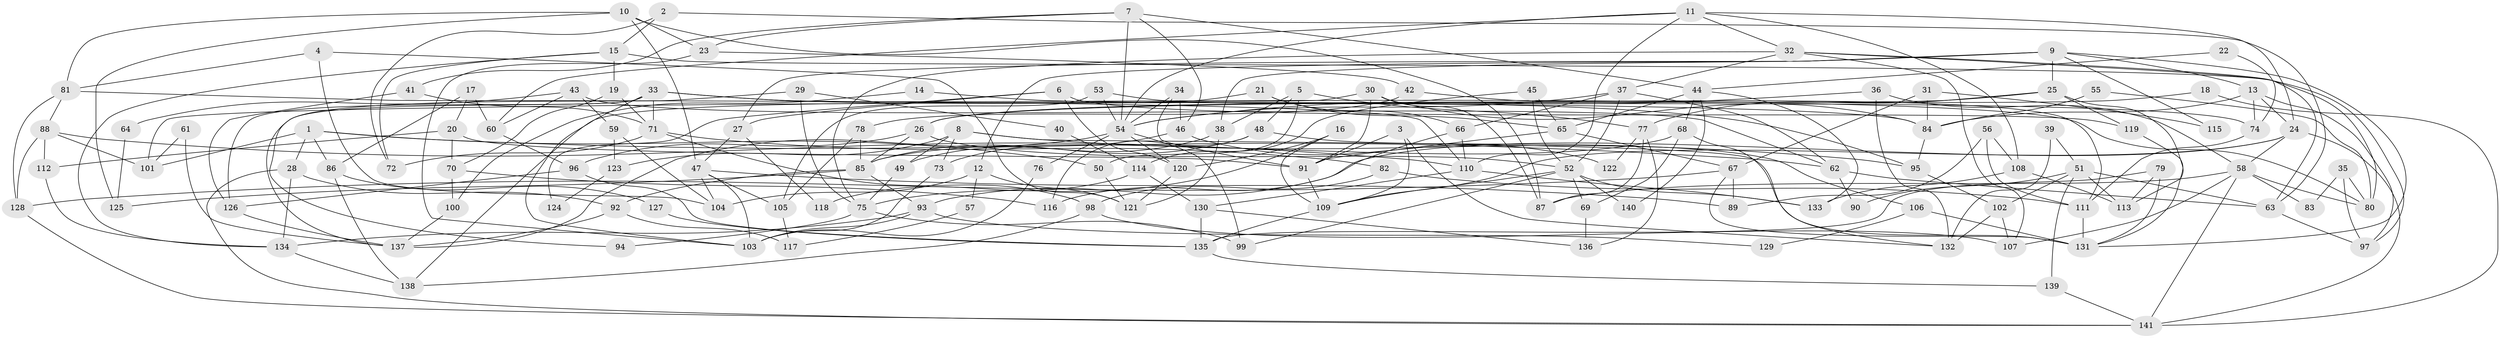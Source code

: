 // coarse degree distribution, {4: 0.2261904761904762, 2: 0.14285714285714285, 6: 0.047619047619047616, 3: 0.20238095238095238, 5: 0.21428571428571427, 10: 0.03571428571428571, 8: 0.047619047619047616, 9: 0.023809523809523808, 11: 0.023809523809523808, 12: 0.011904761904761904, 14: 0.011904761904761904, 7: 0.011904761904761904}
// Generated by graph-tools (version 1.1) at 2025/53/03/04/25 21:53:34]
// undirected, 141 vertices, 282 edges
graph export_dot {
graph [start="1"]
  node [color=gray90,style=filled];
  1;
  2;
  3;
  4;
  5;
  6;
  7;
  8;
  9;
  10;
  11;
  12;
  13;
  14;
  15;
  16;
  17;
  18;
  19;
  20;
  21;
  22;
  23;
  24;
  25;
  26;
  27;
  28;
  29;
  30;
  31;
  32;
  33;
  34;
  35;
  36;
  37;
  38;
  39;
  40;
  41;
  42;
  43;
  44;
  45;
  46;
  47;
  48;
  49;
  50;
  51;
  52;
  53;
  54;
  55;
  56;
  57;
  58;
  59;
  60;
  61;
  62;
  63;
  64;
  65;
  66;
  67;
  68;
  69;
  70;
  71;
  72;
  73;
  74;
  75;
  76;
  77;
  78;
  79;
  80;
  81;
  82;
  83;
  84;
  85;
  86;
  87;
  88;
  89;
  90;
  91;
  92;
  93;
  94;
  95;
  96;
  97;
  98;
  99;
  100;
  101;
  102;
  103;
  104;
  105;
  106;
  107;
  108;
  109;
  110;
  111;
  112;
  113;
  114;
  115;
  116;
  117;
  118;
  119;
  120;
  121;
  122;
  123;
  124;
  125;
  126;
  127;
  128;
  129;
  130;
  131;
  132;
  133;
  134;
  135;
  136;
  137;
  138;
  139;
  140;
  141;
  1 -- 86;
  1 -- 62;
  1 -- 28;
  1 -- 50;
  1 -- 101;
  2 -- 63;
  2 -- 15;
  2 -- 72;
  3 -- 109;
  3 -- 132;
  3 -- 91;
  4 -- 81;
  4 -- 121;
  4 -- 104;
  5 -- 38;
  5 -- 77;
  5 -- 48;
  5 -- 50;
  6 -- 27;
  6 -- 119;
  6 -- 120;
  6 -- 124;
  7 -- 44;
  7 -- 46;
  7 -- 23;
  7 -- 41;
  7 -- 54;
  8 -- 131;
  8 -- 95;
  8 -- 49;
  8 -- 73;
  8 -- 123;
  9 -- 25;
  9 -- 131;
  9 -- 12;
  9 -- 13;
  9 -- 27;
  9 -- 38;
  9 -- 115;
  10 -- 81;
  10 -- 87;
  10 -- 23;
  10 -- 47;
  10 -- 125;
  11 -- 54;
  11 -- 24;
  11 -- 32;
  11 -- 60;
  11 -- 108;
  11 -- 110;
  12 -- 121;
  12 -- 57;
  12 -- 104;
  13 -- 24;
  13 -- 74;
  13 -- 84;
  13 -- 97;
  14 -- 84;
  14 -- 100;
  15 -- 72;
  15 -- 19;
  15 -- 97;
  15 -- 134;
  16 -- 75;
  16 -- 109;
  16 -- 120;
  17 -- 60;
  17 -- 20;
  17 -- 86;
  18 -- 141;
  18 -- 26;
  19 -- 71;
  19 -- 70;
  20 -- 91;
  20 -- 112;
  20 -- 70;
  21 -- 66;
  21 -- 138;
  21 -- 65;
  22 -- 44;
  22 -- 74;
  23 -- 42;
  23 -- 103;
  24 -- 141;
  24 -- 109;
  24 -- 58;
  24 -- 93;
  25 -- 113;
  25 -- 26;
  25 -- 77;
  25 -- 119;
  26 -- 96;
  26 -- 52;
  26 -- 85;
  27 -- 47;
  27 -- 118;
  28 -- 134;
  28 -- 92;
  28 -- 141;
  29 -- 137;
  29 -- 75;
  29 -- 40;
  30 -- 101;
  30 -- 91;
  30 -- 84;
  30 -- 87;
  31 -- 67;
  31 -- 84;
  31 -- 115;
  32 -- 63;
  32 -- 37;
  32 -- 75;
  32 -- 80;
  32 -- 107;
  33 -- 126;
  33 -- 103;
  33 -- 71;
  33 -- 80;
  33 -- 94;
  33 -- 95;
  34 -- 54;
  34 -- 91;
  34 -- 46;
  35 -- 97;
  35 -- 80;
  35 -- 83;
  36 -- 58;
  36 -- 54;
  36 -- 132;
  37 -- 54;
  37 -- 52;
  37 -- 62;
  37 -- 66;
  38 -- 121;
  38 -- 49;
  39 -- 132;
  39 -- 51;
  40 -- 114;
  41 -- 71;
  41 -- 126;
  42 -- 78;
  42 -- 111;
  43 -- 62;
  43 -- 60;
  43 -- 59;
  43 -- 64;
  44 -- 68;
  44 -- 133;
  44 -- 65;
  44 -- 140;
  45 -- 65;
  45 -- 52;
  45 -- 114;
  46 -- 73;
  46 -- 122;
  47 -- 104;
  47 -- 89;
  47 -- 103;
  47 -- 105;
  48 -- 85;
  48 -- 106;
  48 -- 116;
  49 -- 75;
  50 -- 121;
  51 -- 139;
  51 -- 102;
  51 -- 63;
  51 -- 90;
  51 -- 113;
  52 -- 99;
  52 -- 69;
  52 -- 109;
  52 -- 133;
  52 -- 140;
  53 -- 74;
  53 -- 54;
  53 -- 105;
  54 -- 120;
  54 -- 76;
  54 -- 99;
  54 -- 137;
  55 -- 80;
  55 -- 84;
  56 -- 89;
  56 -- 108;
  56 -- 111;
  57 -- 117;
  58 -- 80;
  58 -- 83;
  58 -- 87;
  58 -- 107;
  58 -- 141;
  59 -- 104;
  59 -- 123;
  60 -- 96;
  61 -- 137;
  61 -- 101;
  62 -- 63;
  62 -- 90;
  63 -- 97;
  64 -- 125;
  65 -- 67;
  65 -- 91;
  66 -- 110;
  66 -- 116;
  67 -- 128;
  67 -- 89;
  67 -- 131;
  68 -- 85;
  68 -- 132;
  68 -- 69;
  69 -- 136;
  70 -- 116;
  70 -- 100;
  71 -- 98;
  71 -- 72;
  71 -- 82;
  73 -- 103;
  74 -- 111;
  75 -- 94;
  75 -- 99;
  76 -- 103;
  77 -- 87;
  77 -- 122;
  77 -- 136;
  78 -- 105;
  78 -- 85;
  79 -- 131;
  79 -- 113;
  79 -- 135;
  81 -- 110;
  81 -- 128;
  81 -- 88;
  82 -- 111;
  82 -- 98;
  84 -- 95;
  85 -- 93;
  85 -- 92;
  85 -- 125;
  86 -- 138;
  86 -- 127;
  88 -- 110;
  88 -- 101;
  88 -- 112;
  88 -- 128;
  91 -- 109;
  92 -- 117;
  92 -- 137;
  93 -- 103;
  93 -- 129;
  93 -- 134;
  95 -- 102;
  96 -- 135;
  96 -- 126;
  98 -- 107;
  98 -- 138;
  100 -- 137;
  102 -- 107;
  102 -- 132;
  105 -- 117;
  106 -- 131;
  106 -- 129;
  108 -- 133;
  108 -- 113;
  109 -- 135;
  110 -- 130;
  110 -- 133;
  111 -- 131;
  112 -- 134;
  114 -- 130;
  114 -- 118;
  119 -- 131;
  120 -- 121;
  123 -- 124;
  126 -- 137;
  127 -- 135;
  128 -- 141;
  130 -- 136;
  130 -- 135;
  134 -- 138;
  135 -- 139;
  139 -- 141;
}
